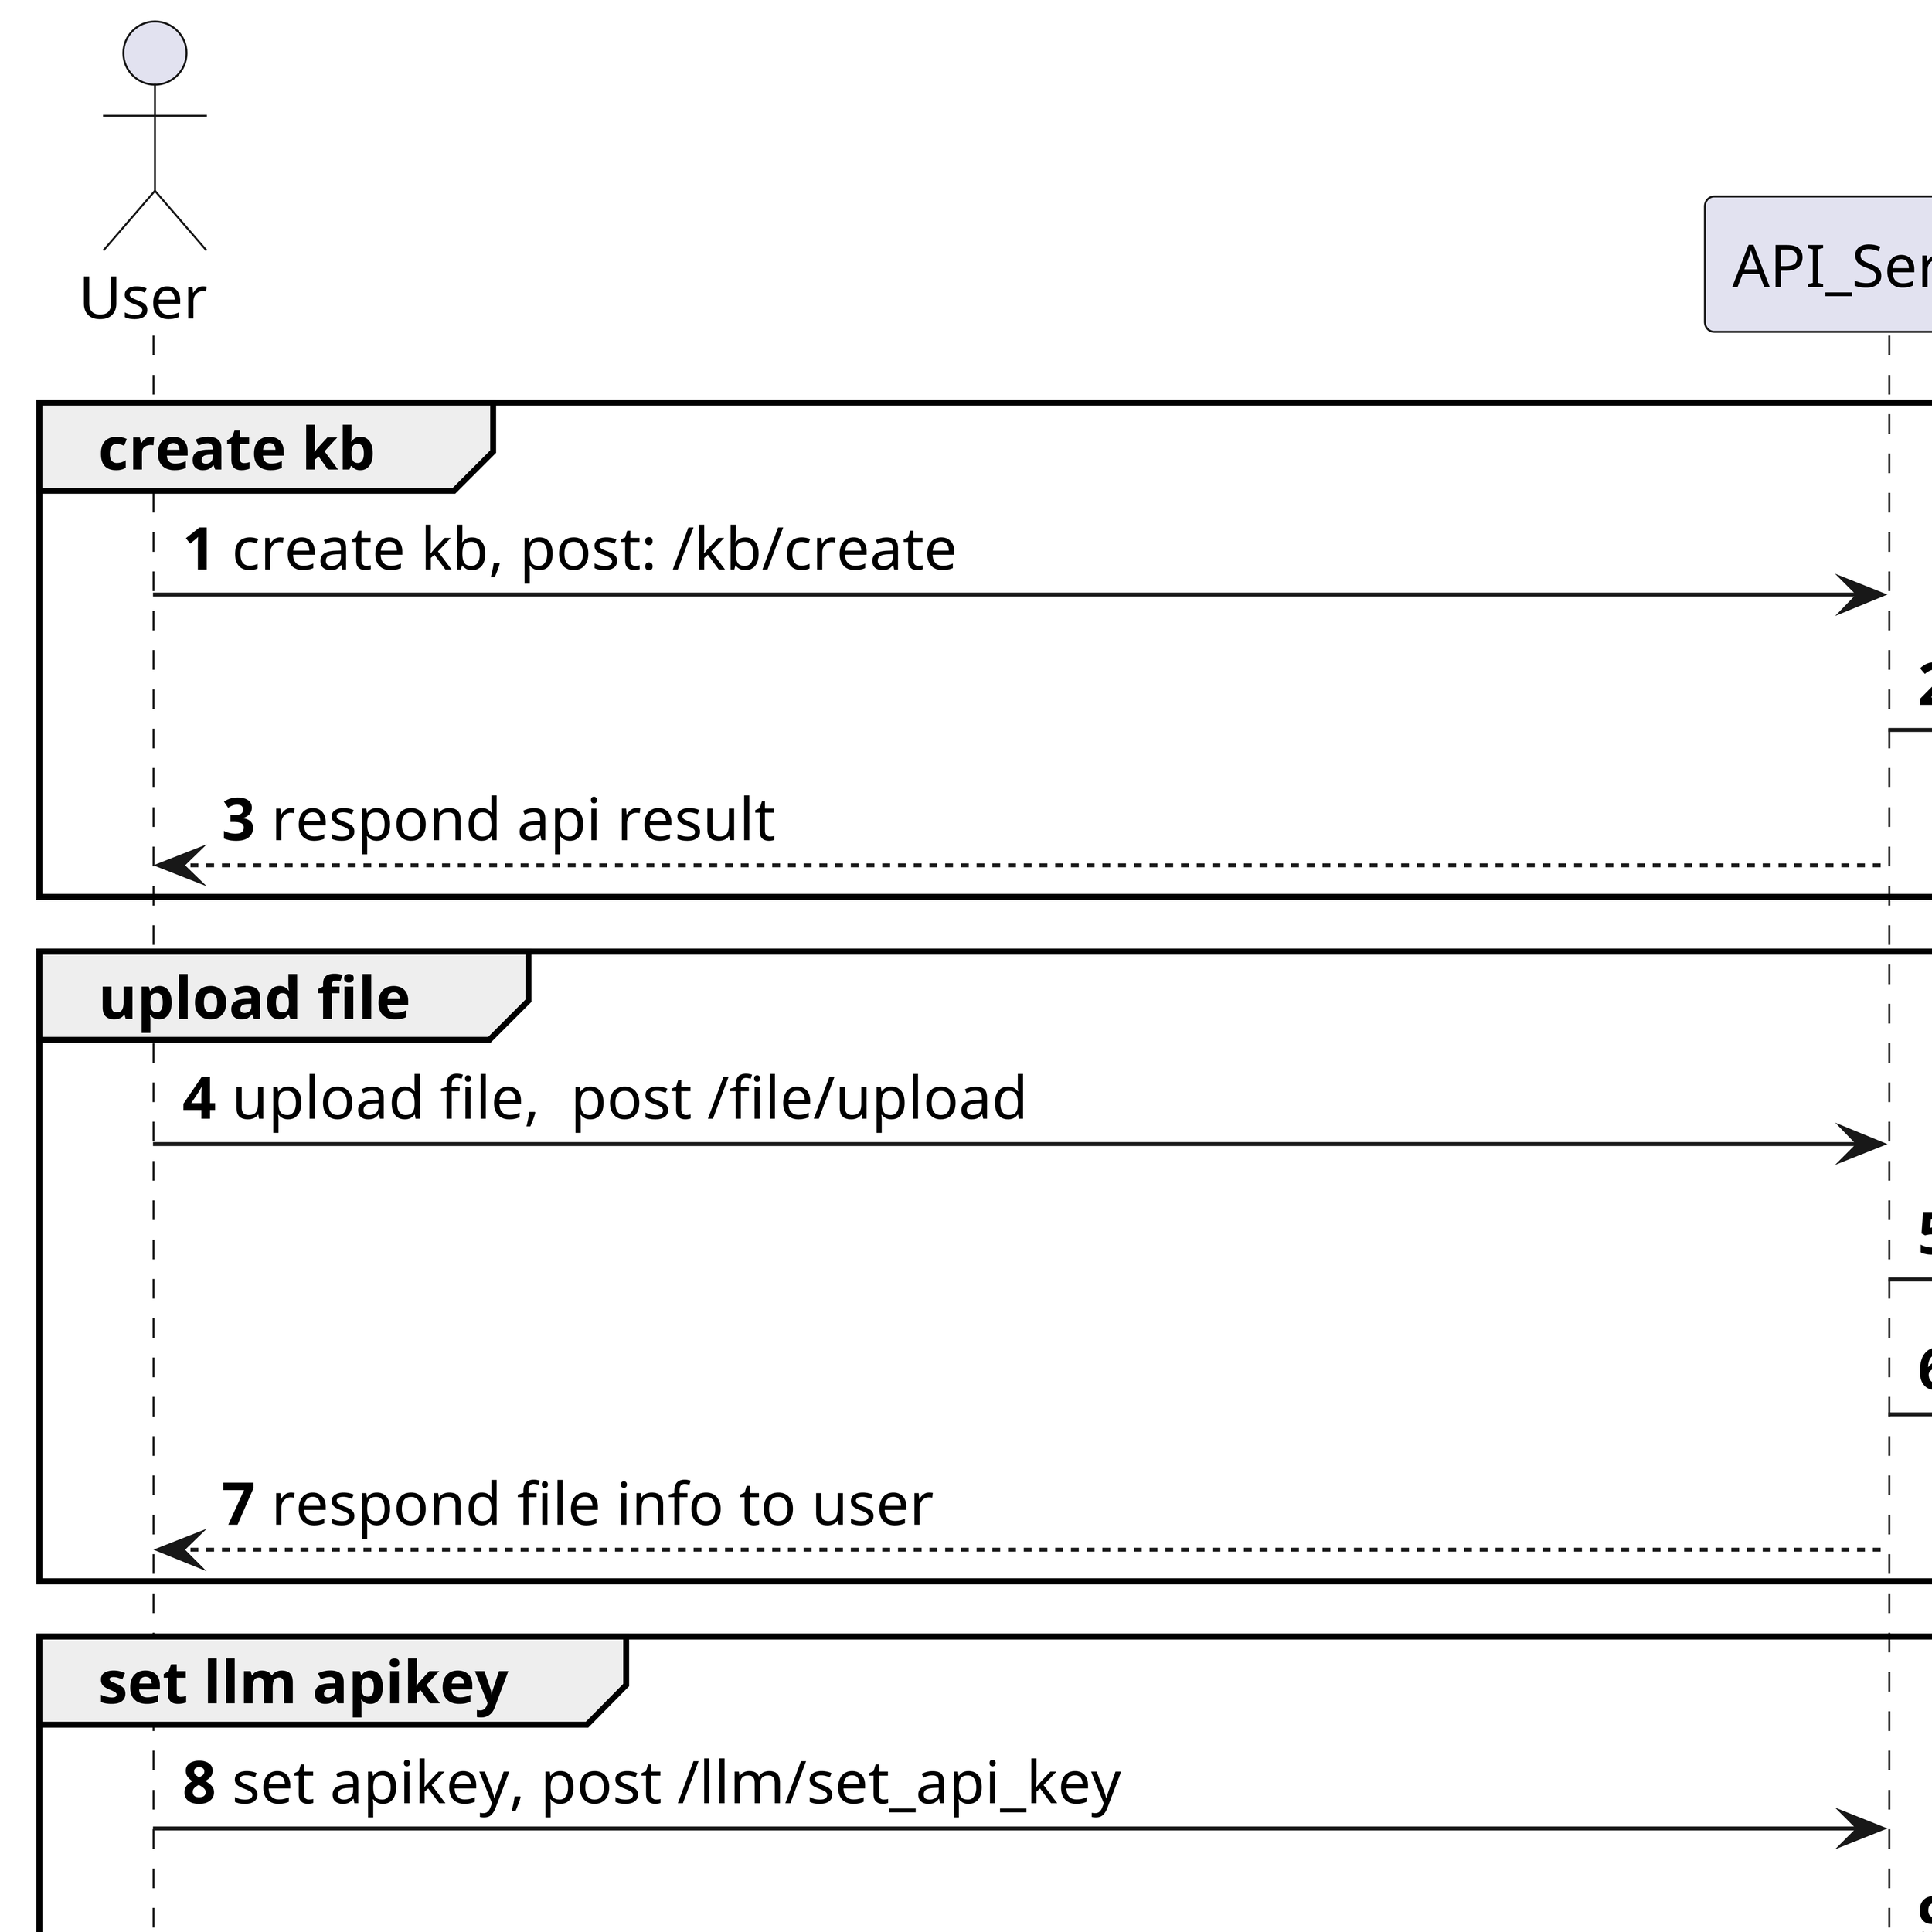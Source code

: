 @startuml knowledgeVault
skinparam dpi 800
skinparam defaultFontSize 15
skinparam defaultFontName "FiraCode-Retina"
autonumber

actor User as U

participant API_Service as A
participant TASK_Executor as TE
participant DeepDoc as DD

database DB as DB
database Milvus as MB
collections MINIO as SB
queue Redis as RB


group create kb
U -> A : create kb, post: /kb/create
A -> DB: save kb info, parse file config
A --> U: respond api result
end

group upload file
U -> A : upload file,  post /file/upload
A -> DB: save file info
A -> SB: upload file to minio storage
A --> U: respond file info to user
end

group set llm apikey
U -> A: set apikey, post /llm/set_api_key
A -> DB: save user llm config
A --> U: respond api result
end

group start parse file
U -> A: parse file, post /file/run
A -> DB: get file info
A -> RB: push this parse file task in redis queue
A --> U: respond api result

RB --> TE: monitor redis queue, get task from queue
TE -> DB: get user llm config, bind embedding model, get vector size
TE -> MB: use vector size init milvus collection
TE -> SB: download file from minio storage
TE -> DD: split file content into chunks
TE -> MB: embedding chunks, insert chunks into milvus collection
TE -> DB: update task status
end

group update file parse config
U -> A: update file parse config, post /document/change_parser
A -> DB: update file parse config
A --> U: respond api result
end

group query task status
U -> A: query task status, get /document/list
A -> DB: get file parse task status
A --> U: respond task status
end

group retrieval knowledge
U -> A: retrieval knowledge, post /retrieval
A -> DB: get user llm config
A -> MB: embedding query, hybrid search in milvus collection, topk=1024
A -> A: rerank retrieved chunks, topk=5
A --> U: respond retrieval result

end

@enduml